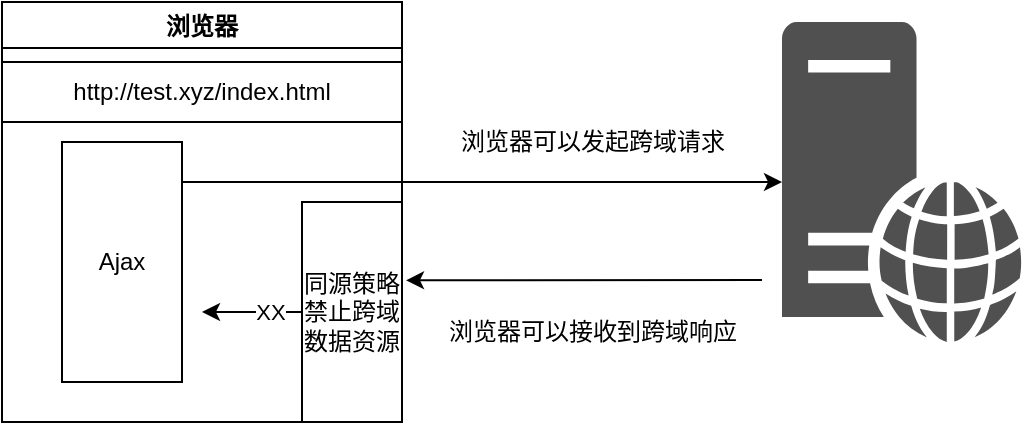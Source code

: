 <mxfile version="15.5.4" type="embed"><diagram id="23iRSUPoRavnBvh4doch" name="Page-1"><mxGraphModel dx="578" dy="620" grid="1" gridSize="10" guides="1" tooltips="1" connect="1" arrows="1" fold="1" page="1" pageScale="1" pageWidth="827" pageHeight="1169" math="0" shadow="0"><root><mxCell id="0"/><mxCell id="1" parent="0"/><mxCell id="23" value="浏览器" style="swimlane;" vertex="1" parent="1"><mxGeometry x="40" y="410" width="200" height="210" as="geometry"/></mxCell><mxCell id="26" value="" style="group" vertex="1" connectable="0" parent="23"><mxGeometry y="30" width="200" height="180" as="geometry"/></mxCell><UserObject label="" treeRoot="1" id="24"><mxCell style="whiteSpace=wrap;html=1;align=center;treeFolding=1;treeMoving=1;newEdgeStyle={&quot;edgeStyle&quot;:&quot;elbowEdgeStyle&quot;,&quot;startArrow&quot;:&quot;none&quot;,&quot;endArrow&quot;:&quot;none&quot;};" vertex="1" parent="26"><mxGeometry y="30" width="200" height="150" as="geometry"/></mxCell></UserObject><mxCell id="25" value="http://test.xyz/index.html" style="rounded=0;whiteSpace=wrap;html=1;" vertex="1" parent="26"><mxGeometry width="200" height="30" as="geometry"/></mxCell><mxCell id="27" value="Ajax" style="rounded=0;whiteSpace=wrap;html=1;" vertex="1" parent="26"><mxGeometry x="30" y="40" width="60" height="120" as="geometry"/></mxCell><mxCell id="32" value="同源策略禁止跨域数据资源" style="rounded=0;whiteSpace=wrap;html=1;" vertex="1" parent="26"><mxGeometry x="150" y="70" width="50" height="110" as="geometry"/></mxCell><mxCell id="39" value="" style="endArrow=classic;html=1;rounded=0;exitX=0;exitY=0.5;exitDx=0;exitDy=0;" edge="1" parent="26" source="32"><mxGeometry width="50" height="50" relative="1" as="geometry"><mxPoint x="140" y="125" as="sourcePoint"/><mxPoint x="100" y="125" as="targetPoint"/></mxGeometry></mxCell><mxCell id="40" value="XX" style="edgeLabel;html=1;align=center;verticalAlign=middle;resizable=0;points=[];" vertex="1" connectable="0" parent="39"><mxGeometry x="-0.35" relative="1" as="geometry"><mxPoint as="offset"/></mxGeometry></mxCell><mxCell id="28" value="" style="endArrow=classic;html=1;rounded=0;exitX=1;exitY=0;exitDx=0;exitDy=0;" edge="1" parent="1" target="29"><mxGeometry width="50" height="50" relative="1" as="geometry"><mxPoint x="130" y="500" as="sourcePoint"/><mxPoint x="390" y="500" as="targetPoint"/></mxGeometry></mxCell><mxCell id="29" value="" style="sketch=0;pointerEvents=1;shadow=0;dashed=0;html=1;strokeColor=none;fillColor=#505050;labelPosition=center;verticalLabelPosition=bottom;verticalAlign=top;outlineConnect=0;align=center;shape=mxgraph.office.servers.web_server;" vertex="1" parent="1"><mxGeometry x="430" y="420" width="120" height="160" as="geometry"/></mxCell><mxCell id="30" value="浏览器可以发起跨域请求" style="text;html=1;align=center;verticalAlign=middle;resizable=0;points=[];autosize=1;strokeColor=none;fillColor=none;" vertex="1" parent="1"><mxGeometry x="260" y="470" width="150" height="20" as="geometry"/></mxCell><mxCell id="31" value="" style="endArrow=classic;html=1;rounded=0;entryX=1.04;entryY=0.356;entryDx=0;entryDy=0;entryPerimeter=0;" edge="1" parent="1" target="32"><mxGeometry width="50" height="50" relative="1" as="geometry"><mxPoint x="420" y="549" as="sourcePoint"/><mxPoint x="270" y="550" as="targetPoint"/></mxGeometry></mxCell><mxCell id="33" value="浏览器可以接收到跨域响应" style="text;html=1;align=center;verticalAlign=middle;resizable=0;points=[];autosize=1;strokeColor=none;fillColor=none;" vertex="1" parent="1"><mxGeometry x="255" y="565" width="160" height="20" as="geometry"/></mxCell></root></mxGraphModel></diagram></mxfile>